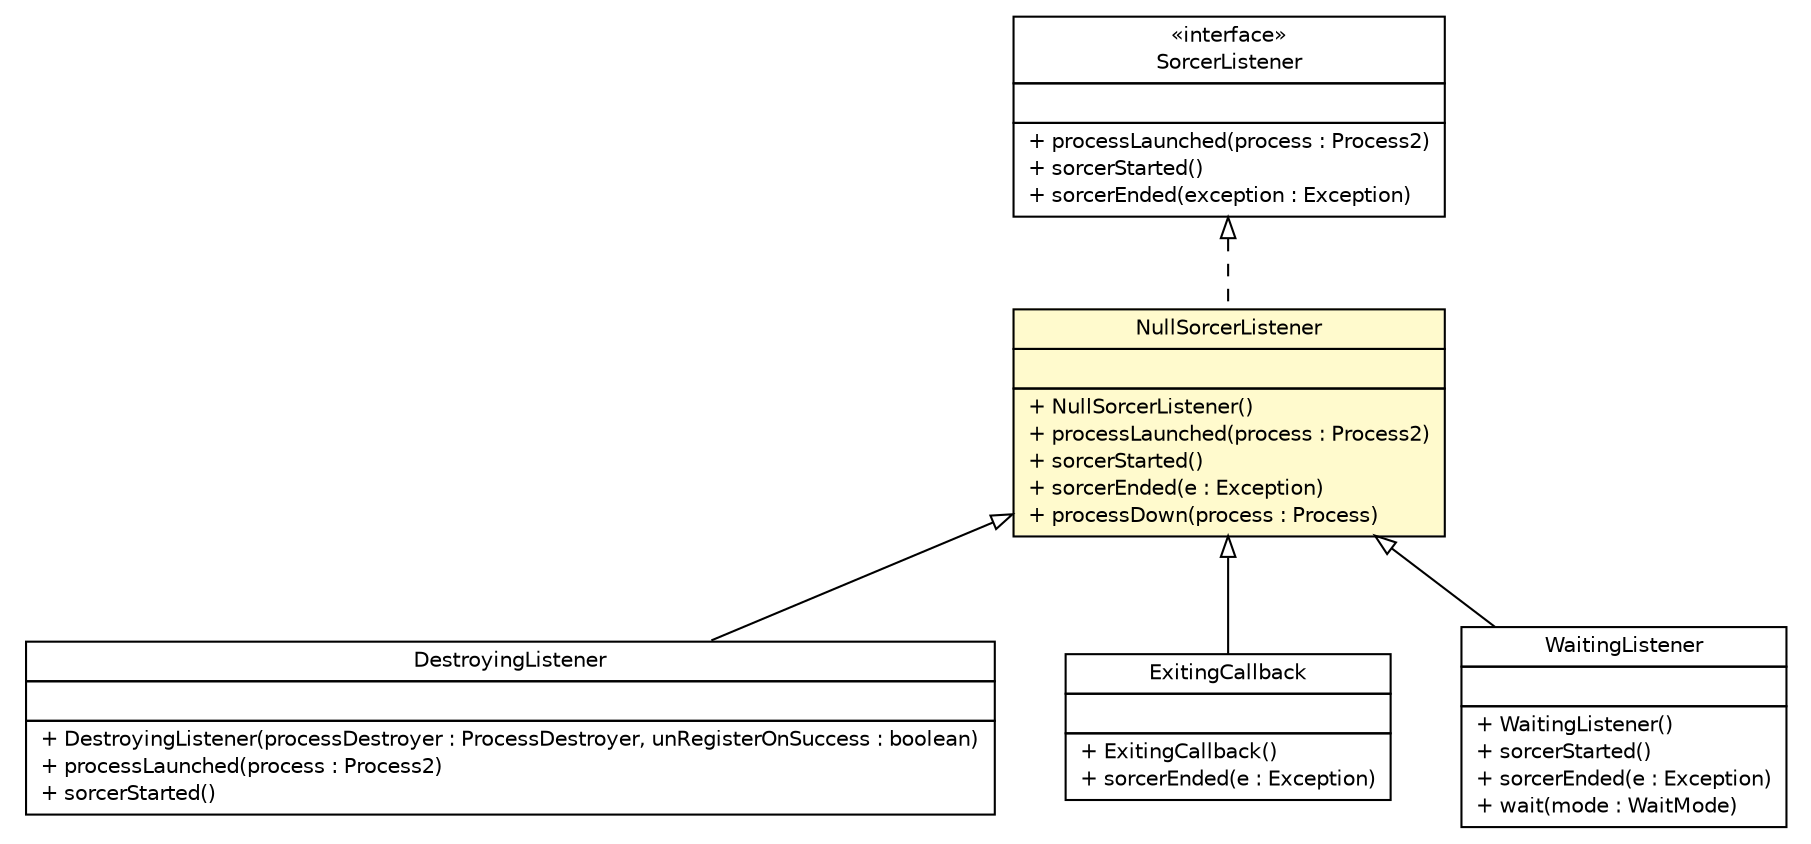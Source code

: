 #!/usr/local/bin/dot
#
# Class diagram 
# Generated by UMLGraph version R5_6 (http://www.umlgraph.org/)
#

digraph G {
	edge [fontname="Helvetica",fontsize=10,labelfontname="Helvetica",labelfontsize=10];
	node [fontname="Helvetica",fontsize=10,shape=plaintext];
	nodesep=0.25;
	ranksep=0.5;
	// sorcer.launcher.process.DestroyingListener
	c315445 [label=<<table title="sorcer.launcher.process.DestroyingListener" border="0" cellborder="1" cellspacing="0" cellpadding="2" port="p" href="./process/DestroyingListener.html">
		<tr><td><table border="0" cellspacing="0" cellpadding="1">
<tr><td align="center" balign="center"> DestroyingListener </td></tr>
		</table></td></tr>
		<tr><td><table border="0" cellspacing="0" cellpadding="1">
<tr><td align="left" balign="left">  </td></tr>
		</table></td></tr>
		<tr><td><table border="0" cellspacing="0" cellpadding="1">
<tr><td align="left" balign="left"> + DestroyingListener(processDestroyer : ProcessDestroyer, unRegisterOnSuccess : boolean) </td></tr>
<tr><td align="left" balign="left"> + processLaunched(process : Process2) </td></tr>
<tr><td align="left" balign="left"> + sorcerStarted() </td></tr>
		</table></td></tr>
		</table>>, URL="./process/DestroyingListener.html", fontname="Helvetica", fontcolor="black", fontsize=10.0];
	// sorcer.launcher.process.ExitingCallback
	c315446 [label=<<table title="sorcer.launcher.process.ExitingCallback" border="0" cellborder="1" cellspacing="0" cellpadding="2" port="p" href="./process/ExitingCallback.html">
		<tr><td><table border="0" cellspacing="0" cellpadding="1">
<tr><td align="center" balign="center"> ExitingCallback </td></tr>
		</table></td></tr>
		<tr><td><table border="0" cellspacing="0" cellpadding="1">
<tr><td align="left" balign="left">  </td></tr>
		</table></td></tr>
		<tr><td><table border="0" cellspacing="0" cellpadding="1">
<tr><td align="left" balign="left"> + ExitingCallback() </td></tr>
<tr><td align="left" balign="left"> + sorcerEnded(e : Exception) </td></tr>
		</table></td></tr>
		</table>>, URL="./process/ExitingCallback.html", fontname="Helvetica", fontcolor="black", fontsize=10.0];
	// sorcer.launcher.NullSorcerListener
	c315855 [label=<<table title="sorcer.launcher.NullSorcerListener" border="0" cellborder="1" cellspacing="0" cellpadding="2" port="p" bgcolor="lemonChiffon" href="./NullSorcerListener.html">
		<tr><td><table border="0" cellspacing="0" cellpadding="1">
<tr><td align="center" balign="center"> NullSorcerListener </td></tr>
		</table></td></tr>
		<tr><td><table border="0" cellspacing="0" cellpadding="1">
<tr><td align="left" balign="left">  </td></tr>
		</table></td></tr>
		<tr><td><table border="0" cellspacing="0" cellpadding="1">
<tr><td align="left" balign="left"> + NullSorcerListener() </td></tr>
<tr><td align="left" balign="left"> + processLaunched(process : Process2) </td></tr>
<tr><td align="left" balign="left"> + sorcerStarted() </td></tr>
<tr><td align="left" balign="left"> + sorcerEnded(e : Exception) </td></tr>
<tr><td align="left" balign="left"> + processDown(process : Process) </td></tr>
		</table></td></tr>
		</table>>, URL="./NullSorcerListener.html", fontname="Helvetica", fontcolor="black", fontsize=10.0];
	// sorcer.launcher.WaitingListener
	c315857 [label=<<table title="sorcer.launcher.WaitingListener" border="0" cellborder="1" cellspacing="0" cellpadding="2" port="p" href="./WaitingListener.html">
		<tr><td><table border="0" cellspacing="0" cellpadding="1">
<tr><td align="center" balign="center"> WaitingListener </td></tr>
		</table></td></tr>
		<tr><td><table border="0" cellspacing="0" cellpadding="1">
<tr><td align="left" balign="left">  </td></tr>
		</table></td></tr>
		<tr><td><table border="0" cellspacing="0" cellpadding="1">
<tr><td align="left" balign="left"> + WaitingListener() </td></tr>
<tr><td align="left" balign="left"> + sorcerStarted() </td></tr>
<tr><td align="left" balign="left"> + sorcerEnded(e : Exception) </td></tr>
<tr><td align="left" balign="left"> + wait(mode : WaitMode) </td></tr>
		</table></td></tr>
		</table>>, URL="./WaitingListener.html", fontname="Helvetica", fontcolor="black", fontsize=10.0];
	// sorcer.launcher.SorcerListener
	c315859 [label=<<table title="sorcer.launcher.SorcerListener" border="0" cellborder="1" cellspacing="0" cellpadding="2" port="p" href="./SorcerListener.html">
		<tr><td><table border="0" cellspacing="0" cellpadding="1">
<tr><td align="center" balign="center"> &#171;interface&#187; </td></tr>
<tr><td align="center" balign="center"> SorcerListener </td></tr>
		</table></td></tr>
		<tr><td><table border="0" cellspacing="0" cellpadding="1">
<tr><td align="left" balign="left">  </td></tr>
		</table></td></tr>
		<tr><td><table border="0" cellspacing="0" cellpadding="1">
<tr><td align="left" balign="left"> + processLaunched(process : Process2) </td></tr>
<tr><td align="left" balign="left"> + sorcerStarted() </td></tr>
<tr><td align="left" balign="left"> + sorcerEnded(exception : Exception) </td></tr>
		</table></td></tr>
		</table>>, URL="./SorcerListener.html", fontname="Helvetica", fontcolor="black", fontsize=10.0];
	//sorcer.launcher.process.DestroyingListener extends sorcer.launcher.NullSorcerListener
	c315855:p -> c315445:p [dir=back,arrowtail=empty];
	//sorcer.launcher.process.ExitingCallback extends sorcer.launcher.NullSorcerListener
	c315855:p -> c315446:p [dir=back,arrowtail=empty];
	//sorcer.launcher.NullSorcerListener implements sorcer.launcher.SorcerListener
	c315859:p -> c315855:p [dir=back,arrowtail=empty,style=dashed];
	//sorcer.launcher.WaitingListener extends sorcer.launcher.NullSorcerListener
	c315855:p -> c315857:p [dir=back,arrowtail=empty];
}

